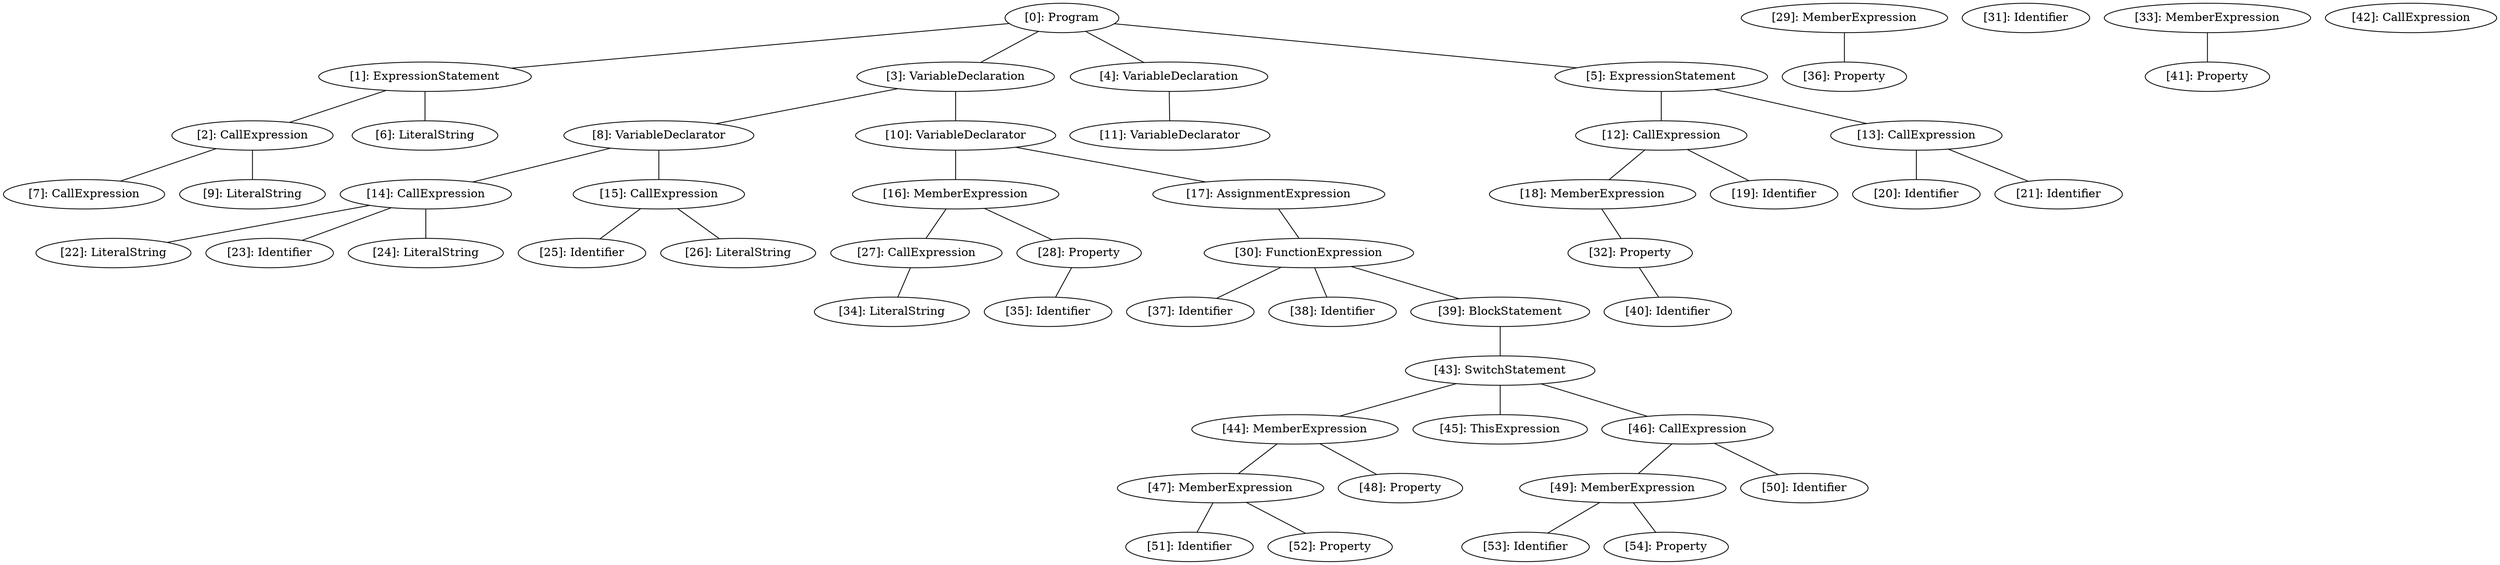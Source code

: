 // Result
graph {
	0 [label="[0]: Program"]
	1 [label="[1]: ExpressionStatement"]
	2 [label="[2]: CallExpression"]
	3 [label="[3]: VariableDeclaration"]
	4 [label="[4]: VariableDeclaration"]
	5 [label="[5]: ExpressionStatement"]
	6 [label="[6]: LiteralString"]
	7 [label="[7]: CallExpression"]
	8 [label="[8]: VariableDeclarator"]
	9 [label="[9]: LiteralString"]
	10 [label="[10]: VariableDeclarator"]
	11 [label="[11]: VariableDeclarator"]
	12 [label="[12]: CallExpression"]
	13 [label="[13]: CallExpression"]
	14 [label="[14]: CallExpression"]
	15 [label="[15]: CallExpression"]
	16 [label="[16]: MemberExpression"]
	17 [label="[17]: AssignmentExpression"]
	18 [label="[18]: MemberExpression"]
	19 [label="[19]: Identifier"]
	20 [label="[20]: Identifier"]
	21 [label="[21]: Identifier"]
	22 [label="[22]: LiteralString"]
	23 [label="[23]: Identifier"]
	24 [label="[24]: LiteralString"]
	25 [label="[25]: Identifier"]
	26 [label="[26]: LiteralString"]
	27 [label="[27]: CallExpression"]
	28 [label="[28]: Property"]
	29 [label="[29]: MemberExpression"]
	30 [label="[30]: FunctionExpression"]
	31 [label="[31]: Identifier"]
	32 [label="[32]: Property"]
	33 [label="[33]: MemberExpression"]
	34 [label="[34]: LiteralString"]
	35 [label="[35]: Identifier"]
	36 [label="[36]: Property"]
	37 [label="[37]: Identifier"]
	38 [label="[38]: Identifier"]
	39 [label="[39]: BlockStatement"]
	40 [label="[40]: Identifier"]
	41 [label="[41]: Property"]
	42 [label="[42]: CallExpression"]
	43 [label="[43]: SwitchStatement"]
	44 [label="[44]: MemberExpression"]
	45 [label="[45]: ThisExpression"]
	46 [label="[46]: CallExpression"]
	47 [label="[47]: MemberExpression"]
	48 [label="[48]: Property"]
	49 [label="[49]: MemberExpression"]
	50 [label="[50]: Identifier"]
	51 [label="[51]: Identifier"]
	52 [label="[52]: Property"]
	53 [label="[53]: Identifier"]
	54 [label="[54]: Property"]
	0 -- 1
	0 -- 3
	0 -- 4
	0 -- 5
	1 -- 2
	1 -- 6
	2 -- 7
	2 -- 9
	3 -- 8
	3 -- 10
	4 -- 11
	5 -- 12
	5 -- 13
	8 -- 14
	8 -- 15
	10 -- 16
	10 -- 17
	12 -- 18
	12 -- 19
	13 -- 20
	13 -- 21
	14 -- 22
	14 -- 23
	14 -- 24
	15 -- 25
	15 -- 26
	16 -- 27
	16 -- 28
	17 -- 30
	18 -- 32
	27 -- 34
	28 -- 35
	29 -- 36
	30 -- 37
	30 -- 38
	30 -- 39
	32 -- 40
	33 -- 41
	39 -- 43
	43 -- 44
	43 -- 45
	43 -- 46
	44 -- 47
	44 -- 48
	46 -- 49
	46 -- 50
	47 -- 51
	47 -- 52
	49 -- 53
	49 -- 54
}
